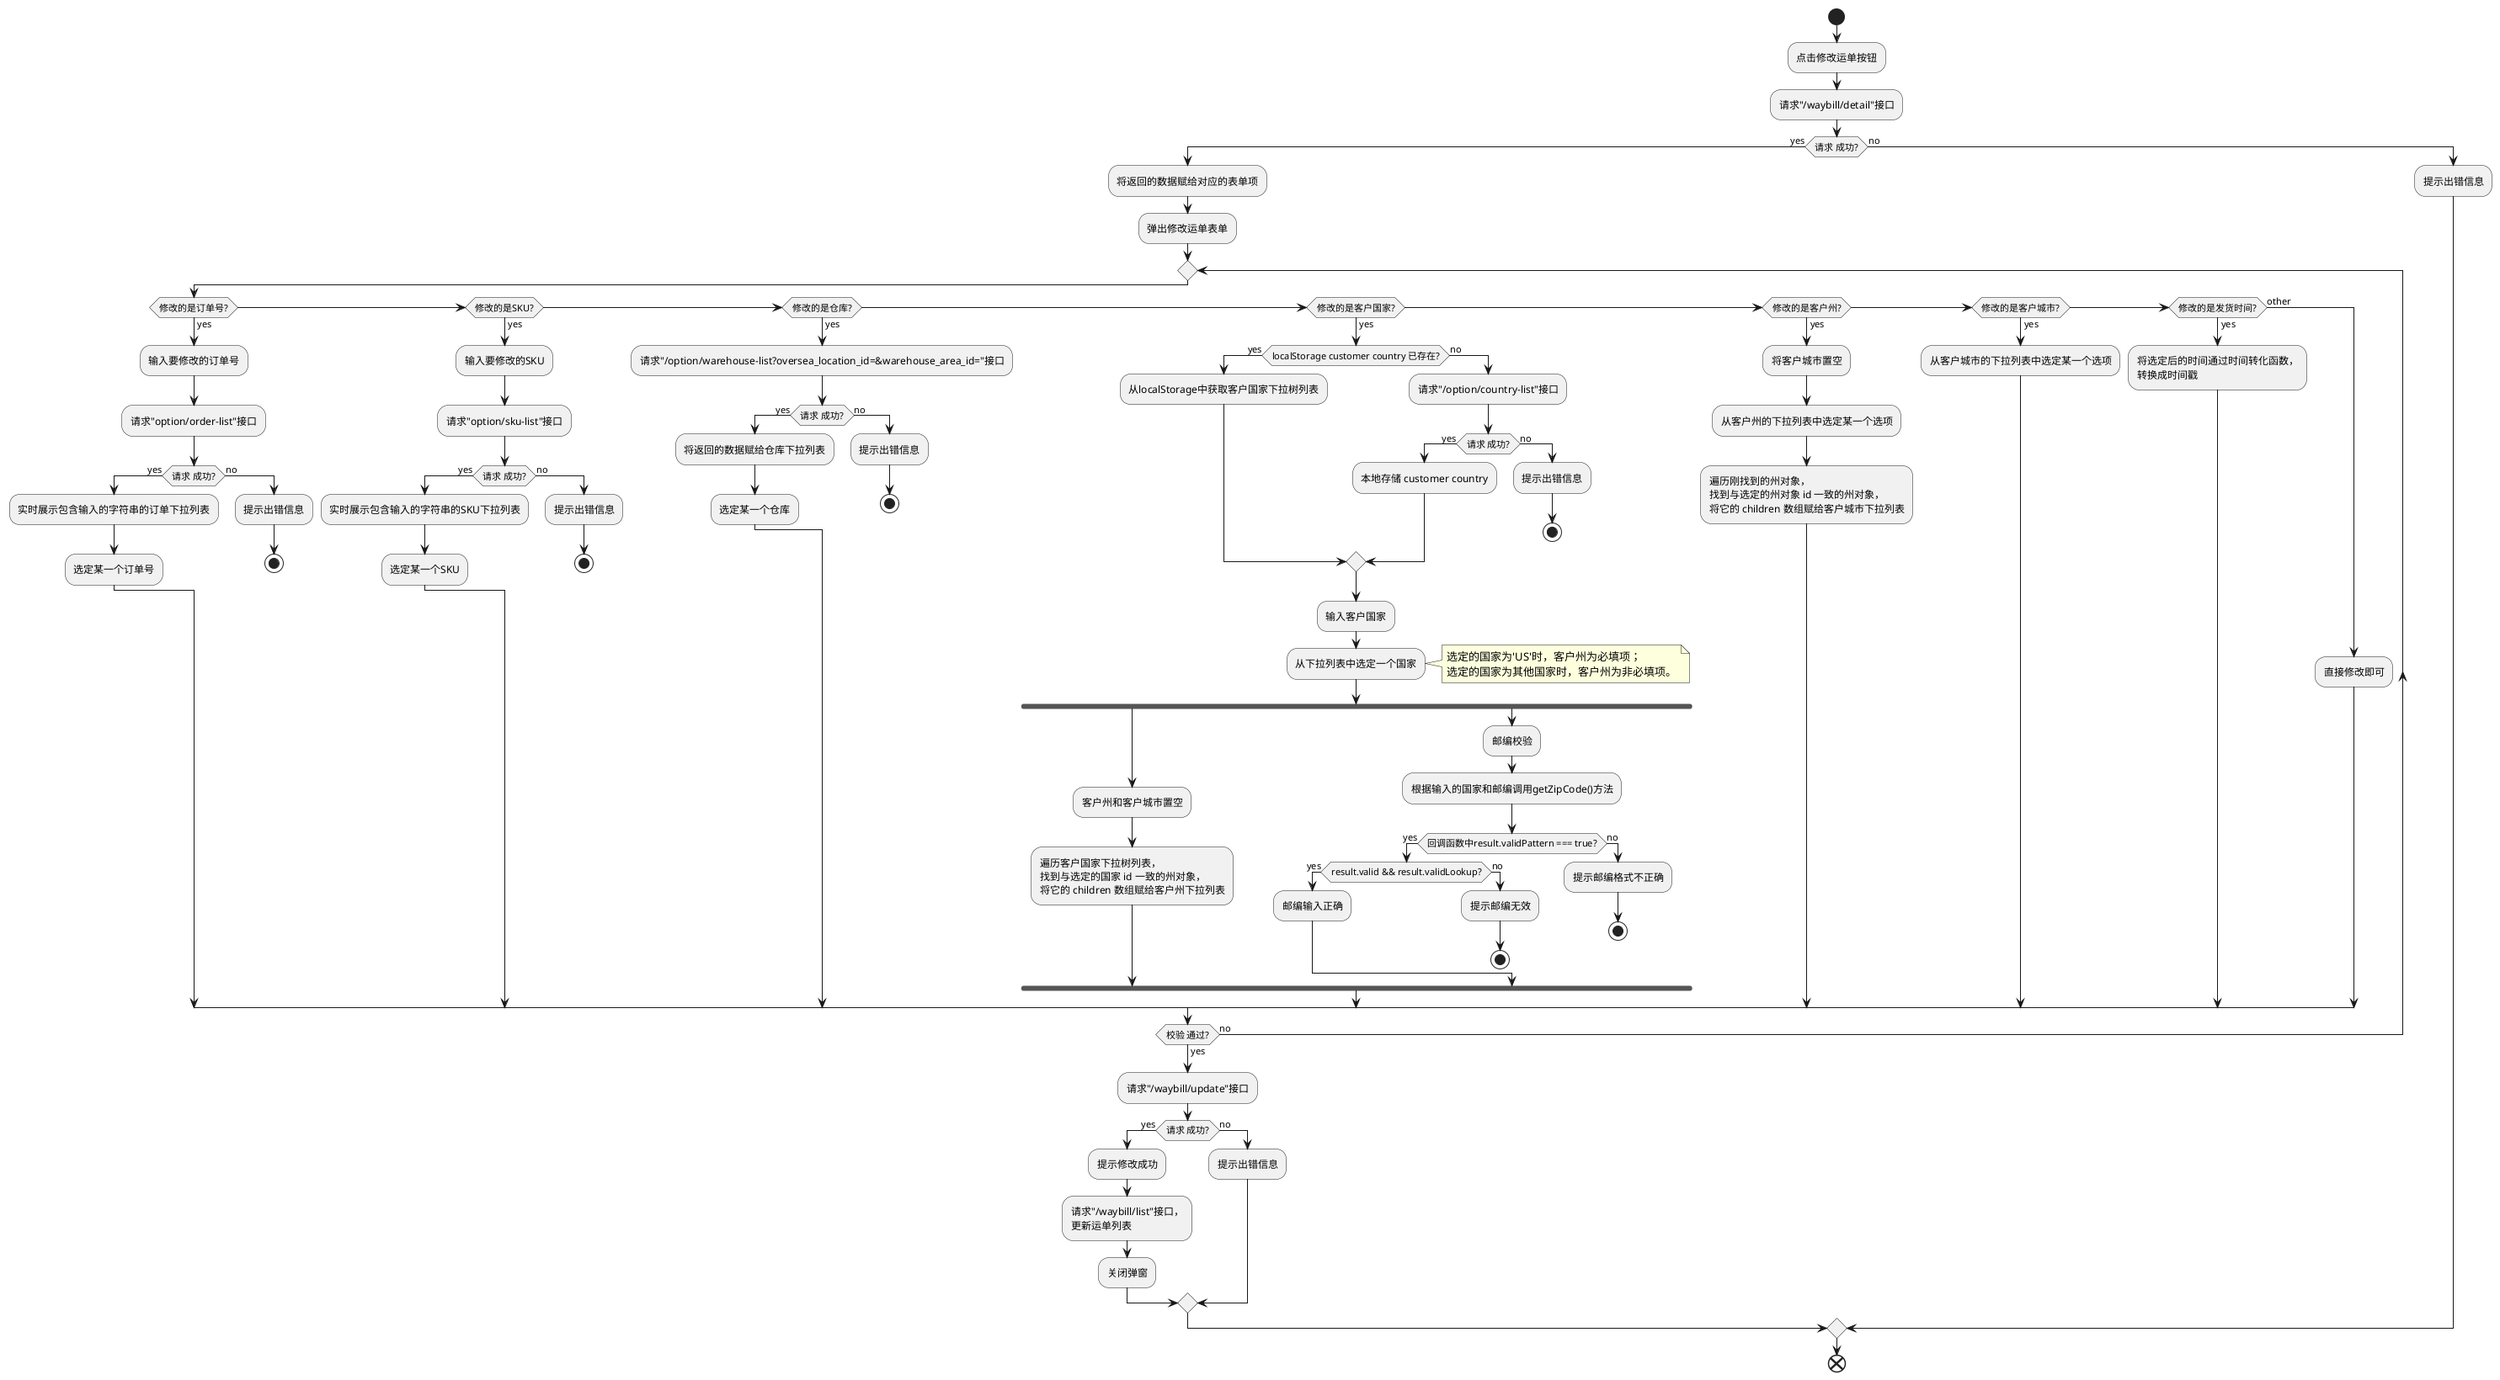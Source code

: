 @startuml

start
:点击修改运单按钮;
:请求"/waybill/detail"接口;
if(请求 成功?) then (yes)
  :将返回的数据赋给对应的表单项;
  :弹出修改运单表单;
  repeat
  if(修改的是订单号?) then (yes)
    :输入要修改的订单号;
    :请求"option/order-list"接口;
    if(请求 成功?) then (yes)
      :实时展示包含输入的字符串的订单下拉列表;
      :选定某一个订单号;
    else (no)
      :提示出错信息;
      stop
    endif
  elseif(修改的是SKU?) then (yes)
    :输入要修改的SKU;
    :请求"option/sku-list"接口;
    if(请求 成功?) then (yes)
      :实时展示包含输入的字符串的SKU下拉列表;
      :选定某一个SKU;
    else (no)
      :提示出错信息;
      stop
    endif
  elseif(修改的是仓库?) then (yes)
    :请求"/option/warehouse-list?oversea_location_id=&warehouse_area_id="接口;
    if(请求 成功?) then (yes)
      :将返回的数据赋给仓库下拉列表;
      :选定某一个仓库;
    else (no)
      :提示出错信息;
      stop
    endif
  elseif(修改的是客户国家?) then (yes)
    if(localStorage customer country 已存在?) then (yes)
      :从localStorage中获取客户国家下拉树列表;
    else (no)
      :请求"/option/country-list"接口;
      if(请求 成功?) then (yes)
        :本地存储 customer country;
      else (no)
        :提示出错信息;
      stop
      endif
    endif
    :输入客户国家;
    :从下拉列表中选定一个国家;
    note right
      选定的国家为'US'时，客户州为必填项；
      选定的国家为其他国家时，客户州为非必填项。
    end note
    fork
      :客户州和客户城市置空;
      :遍历客户国家下拉树列表，
      找到与选定的国家 id 一致的州对象，
      将它的 children 数组赋给客户州下拉列表;
    fork again
      :邮编校验;
      :根据输入的国家和邮编调用getZipCode()方法;
      if(回调函数中result.validPattern === true?) then (yes)
        if(result.valid && result.validLookup?) then (yes)
          :邮编输入正确;
        else (no)
          :提示邮编无效;
          stop
        endif
      else (no)
        :提示邮编格式不正确;
        stop
      endif
    end fork
  elseif(修改的是客户州?) then (yes)
    :将客户城市置空;
    :从客户州的下拉列表中选定某一个选项;
    :遍历刚找到的州对象，
    找到与选定的州对象 id 一致的州对象，
    将它的 children 数组赋给客户城市下拉列表;
  elseif (修改的是客户城市?) then (yes)
    :从客户城市的下拉列表中选定某一个选项;
  elseif(修改的是发货时间?) then (yes)
    :将选定后的时间通过时间转化函数，
    转换成时间戳;
  else (other)
    :直接修改即可;
  endif
 repeat while(校验 通过?) is  (no) not (yes) 
 note right 
  校验伪代码
  ====
  //客户邮箱：
    ^[a-zA-Z0-9_-]+@[a-zA-Z0-9_-]+(\.[a-zA-Z0-9_-]+)+$
  //客户地址: 
    ^[A-Za-z0-9- ]+$
  //客户电话：
    ^[A-Za-z0-9-.+ ]+$
 end note
 :请求"/waybill/update"接口;
 if(请求 成功?) then (yes)
  :提示修改成功;
  :请求"/waybill/list"接口，
  更新运单列表;
  :关闭弹窗;
else (no)
  :提示出错信息;
endif
else (no)
  :提示出错信息;
endif
end

@enduml